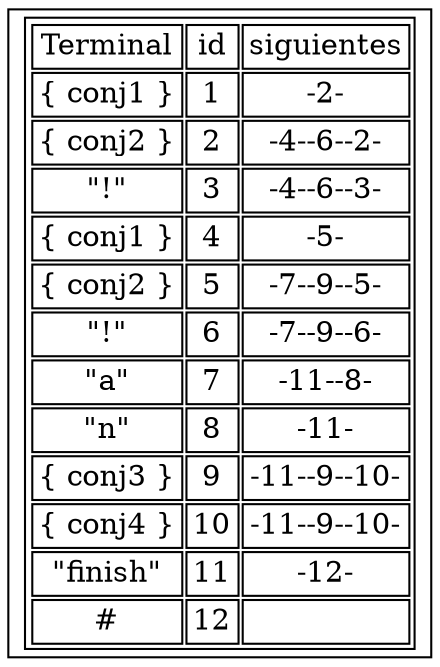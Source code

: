 digraph G{
node [shape=record];
table [ label = <
<table>
<tr><td>Terminal</td><td>id</td><td>siguientes</td></tr>
<tr>
<td>\{ conj1 \}</td><td>1</td><td>-2-</td>
</tr>
<tr>
<td>\{ conj2 \}</td><td>2</td><td>-4--6--2-</td>
</tr>
<tr>
<td>"!"</td><td>3</td><td>-4--6--3-</td>
</tr>
<tr>
<td>\{ conj1 \}</td><td>4</td><td>-5-</td>
</tr>
<tr>
<td>\{ conj2 \}</td><td>5</td><td>-7--9--5-</td>
</tr>
<tr>
<td>"!"</td><td>6</td><td>-7--9--6-</td>
</tr>
<tr>
<td>"a"</td><td>7</td><td>-11--8-</td>
</tr>
<tr>
<td>"n"</td><td>8</td><td>-11-</td>
</tr>
<tr>
<td>\{ conj3 \}</td><td>9</td><td>-11--9--10-</td>
</tr>
<tr>
<td>\{ conj4 \}</td><td>10</td><td>-11--9--10-</td>
</tr>
<tr>
<td>"finish"</td><td>11</td><td>-12-</td>
</tr>
<tr>
<td>#</td><td>12</td><td></td>
</tr>
</table>> ]
}

